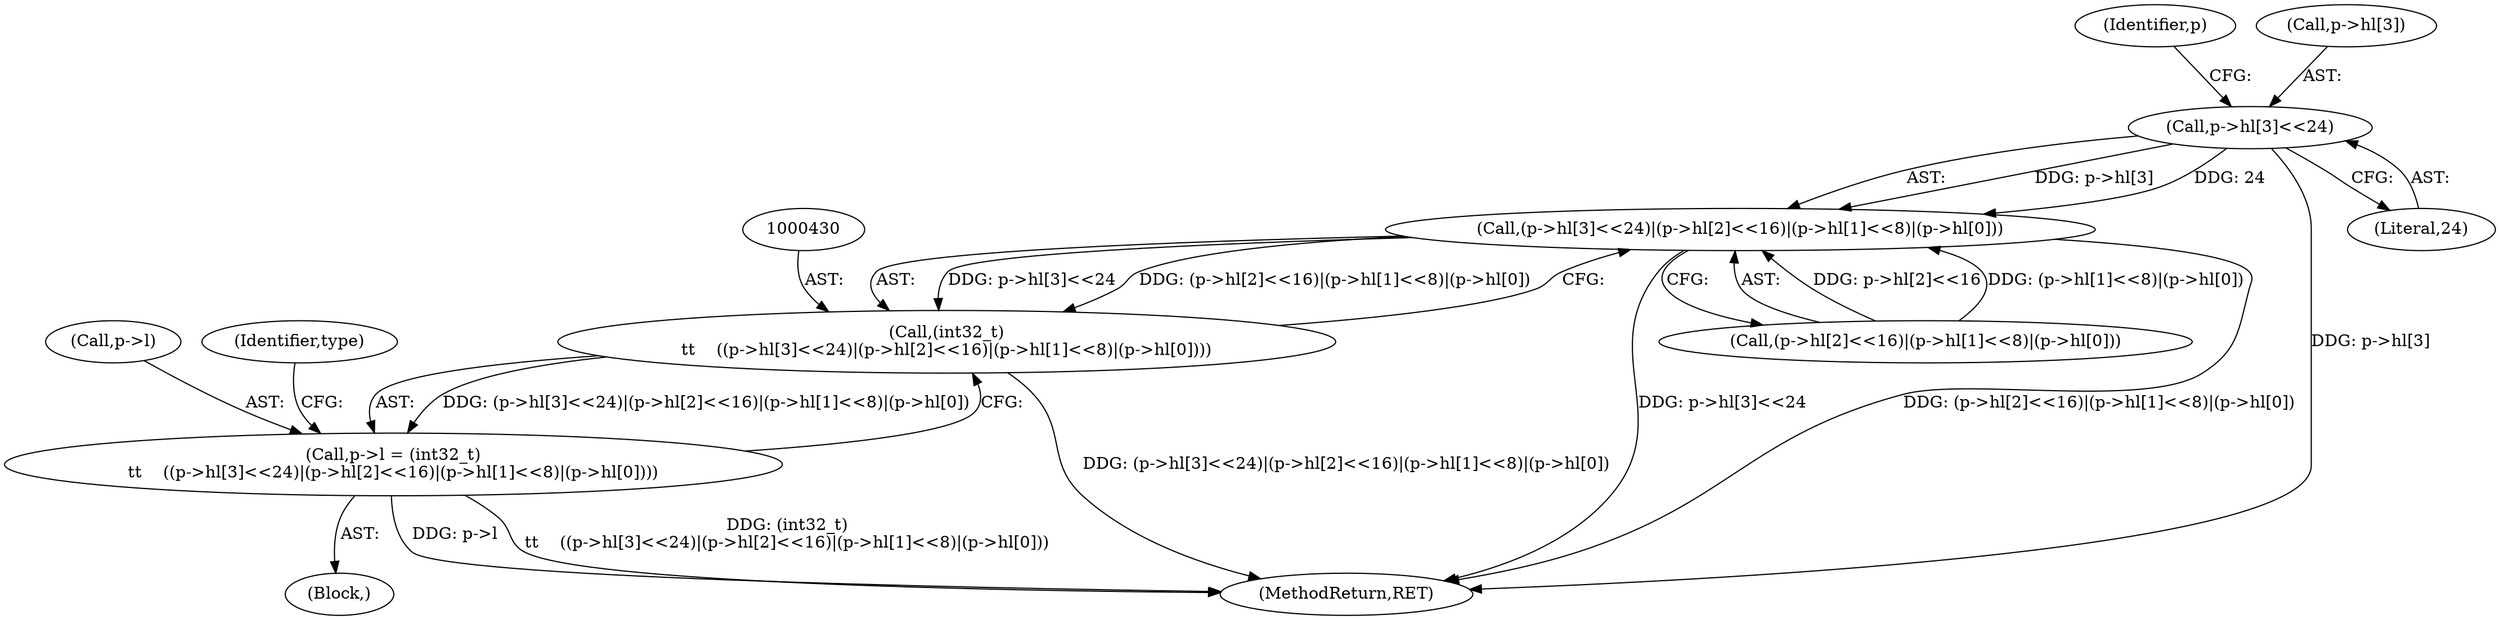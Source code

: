 digraph "0_file_59e63838913eee47f5c120a6c53d4565af638158@array" {
"1000432" [label="(Call,p->hl[3]<<24)"];
"1000431" [label="(Call,(p->hl[3]<<24)|(p->hl[2]<<16)|(p->hl[1]<<8)|(p->hl[0]))"];
"1000429" [label="(Call,(int32_t)\n\t\t    ((p->hl[3]<<24)|(p->hl[2]<<16)|(p->hl[1]<<8)|(p->hl[0])))"];
"1000425" [label="(Call,p->l = (int32_t)\n\t\t    ((p->hl[3]<<24)|(p->hl[2]<<16)|(p->hl[1]<<8)|(p->hl[0])))"];
"1000439" [label="(Call,(p->hl[2]<<16)|(p->hl[1]<<8)|(p->hl[0]))"];
"1000909" [label="(MethodReturn,RET)"];
"1000425" [label="(Call,p->l = (int32_t)\n\t\t    ((p->hl[3]<<24)|(p->hl[2]<<16)|(p->hl[1]<<8)|(p->hl[0])))"];
"1000443" [label="(Identifier,p)"];
"1000431" [label="(Call,(p->hl[3]<<24)|(p->hl[2]<<16)|(p->hl[1]<<8)|(p->hl[0]))"];
"1000438" [label="(Literal,24)"];
"1000426" [label="(Call,p->l)"];
"1000432" [label="(Call,p->hl[3]<<24)"];
"1000429" [label="(Call,(int32_t)\n\t\t    ((p->hl[3]<<24)|(p->hl[2]<<16)|(p->hl[1]<<8)|(p->hl[0])))"];
"1000462" [label="(Identifier,type)"];
"1000433" [label="(Call,p->hl[3])"];
"1000124" [label="(Block,)"];
"1000432" -> "1000431"  [label="AST: "];
"1000432" -> "1000438"  [label="CFG: "];
"1000433" -> "1000432"  [label="AST: "];
"1000438" -> "1000432"  [label="AST: "];
"1000443" -> "1000432"  [label="CFG: "];
"1000432" -> "1000909"  [label="DDG: p->hl[3]"];
"1000432" -> "1000431"  [label="DDG: p->hl[3]"];
"1000432" -> "1000431"  [label="DDG: 24"];
"1000431" -> "1000429"  [label="AST: "];
"1000431" -> "1000439"  [label="CFG: "];
"1000439" -> "1000431"  [label="AST: "];
"1000429" -> "1000431"  [label="CFG: "];
"1000431" -> "1000909"  [label="DDG: p->hl[3]<<24"];
"1000431" -> "1000909"  [label="DDG: (p->hl[2]<<16)|(p->hl[1]<<8)|(p->hl[0])"];
"1000431" -> "1000429"  [label="DDG: p->hl[3]<<24"];
"1000431" -> "1000429"  [label="DDG: (p->hl[2]<<16)|(p->hl[1]<<8)|(p->hl[0])"];
"1000439" -> "1000431"  [label="DDG: p->hl[2]<<16"];
"1000439" -> "1000431"  [label="DDG: (p->hl[1]<<8)|(p->hl[0])"];
"1000429" -> "1000425"  [label="AST: "];
"1000430" -> "1000429"  [label="AST: "];
"1000425" -> "1000429"  [label="CFG: "];
"1000429" -> "1000909"  [label="DDG: (p->hl[3]<<24)|(p->hl[2]<<16)|(p->hl[1]<<8)|(p->hl[0])"];
"1000429" -> "1000425"  [label="DDG: (p->hl[3]<<24)|(p->hl[2]<<16)|(p->hl[1]<<8)|(p->hl[0])"];
"1000425" -> "1000124"  [label="AST: "];
"1000426" -> "1000425"  [label="AST: "];
"1000462" -> "1000425"  [label="CFG: "];
"1000425" -> "1000909"  [label="DDG: p->l"];
"1000425" -> "1000909"  [label="DDG: (int32_t)\n\t\t    ((p->hl[3]<<24)|(p->hl[2]<<16)|(p->hl[1]<<8)|(p->hl[0]))"];
}
